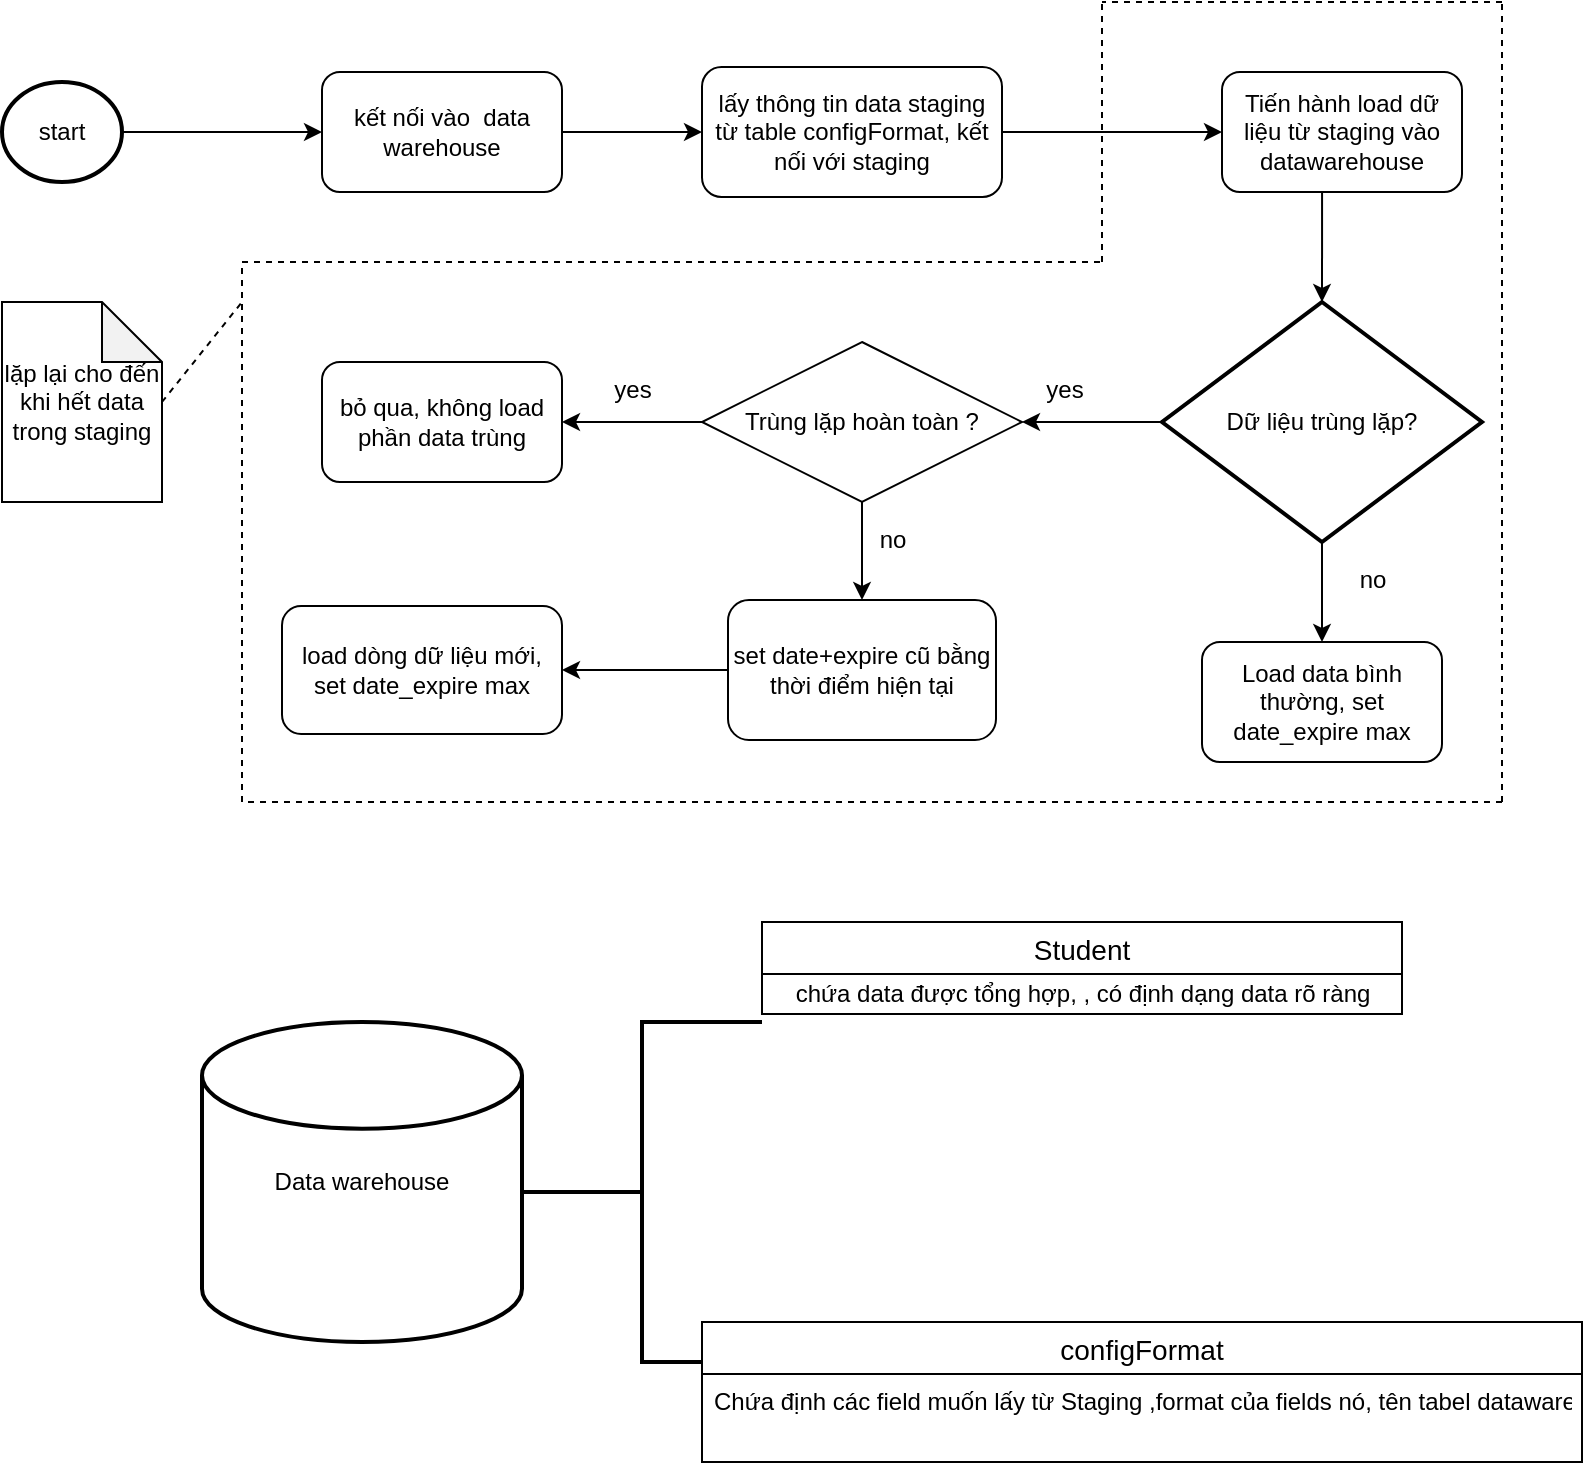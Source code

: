 <mxfile version="13.3.5" type="google"><diagram id="C5RBs43oDa-KdzZeNtuy" name="Page-1"><mxGraphModel dx="868" dy="1570" grid="1" gridSize="10" guides="1" tooltips="1" connect="1" arrows="1" fold="1" page="1" pageScale="1" pageWidth="827" pageHeight="1169" math="0" shadow="0"><root><mxCell id="WIyWlLk6GJQsqaUBKTNV-0"/><mxCell id="WIyWlLk6GJQsqaUBKTNV-1" parent="WIyWlLk6GJQsqaUBKTNV-0"/><mxCell id="iZUQGyQ3kaHZakWlKskg-0" value="start" style="strokeWidth=2;html=1;shape=mxgraph.flowchart.start_2;whiteSpace=wrap;" parent="WIyWlLk6GJQsqaUBKTNV-1" vertex="1"><mxGeometry x="50" y="-70" width="60" height="50" as="geometry"/></mxCell><mxCell id="iZUQGyQ3kaHZakWlKskg-1" value="" style="endArrow=classic;html=1;exitX=1;exitY=0.5;exitDx=0;exitDy=0;exitPerimeter=0;entryX=0;entryY=0.5;entryDx=0;entryDy=0;" parent="WIyWlLk6GJQsqaUBKTNV-1" source="iZUQGyQ3kaHZakWlKskg-0" target="iZUQGyQ3kaHZakWlKskg-2" edge="1"><mxGeometry width="50" height="50" relative="1" as="geometry"><mxPoint x="390" y="140" as="sourcePoint"/><mxPoint x="210" y="-45" as="targetPoint"/></mxGeometry></mxCell><mxCell id="iZUQGyQ3kaHZakWlKskg-2" value="kết nối vào&amp;nbsp; data warehouse" style="rounded=1;whiteSpace=wrap;html=1;" parent="WIyWlLk6GJQsqaUBKTNV-1" vertex="1"><mxGeometry x="210" y="-75" width="120" height="60" as="geometry"/></mxCell><mxCell id="iZUQGyQ3kaHZakWlKskg-3" value="lấy thông tin data staging từ table configFormat, kết nối với staging" style="rounded=1;whiteSpace=wrap;html=1;" parent="WIyWlLk6GJQsqaUBKTNV-1" vertex="1"><mxGeometry x="400" y="-77.5" width="150" height="65" as="geometry"/></mxCell><mxCell id="iZUQGyQ3kaHZakWlKskg-4" value="" style="endArrow=classic;html=1;exitX=1;exitY=0.5;exitDx=0;exitDy=0;entryX=0;entryY=0.5;entryDx=0;entryDy=0;" parent="WIyWlLk6GJQsqaUBKTNV-1" source="iZUQGyQ3kaHZakWlKskg-2" target="iZUQGyQ3kaHZakWlKskg-3" edge="1"><mxGeometry width="50" height="50" relative="1" as="geometry"><mxPoint x="390" y="140" as="sourcePoint"/><mxPoint x="440" y="90" as="targetPoint"/></mxGeometry></mxCell><mxCell id="iZUQGyQ3kaHZakWlKskg-5" value="" style="endArrow=classic;html=1;entryX=0;entryY=0.5;entryDx=0;entryDy=0;exitX=1;exitY=0.5;exitDx=0;exitDy=0;" parent="WIyWlLk6GJQsqaUBKTNV-1" source="iZUQGyQ3kaHZakWlKskg-3" target="iZUQGyQ3kaHZakWlKskg-6" edge="1"><mxGeometry width="50" height="50" relative="1" as="geometry"><mxPoint x="390" y="140" as="sourcePoint"/><mxPoint x="440" y="90" as="targetPoint"/></mxGeometry></mxCell><mxCell id="iZUQGyQ3kaHZakWlKskg-6" value="Tiến hành load dữ liệu từ staging vào datawarehouse" style="rounded=1;whiteSpace=wrap;html=1;" parent="WIyWlLk6GJQsqaUBKTNV-1" vertex="1"><mxGeometry x="660" y="-75" width="120" height="60" as="geometry"/></mxCell><mxCell id="iZUQGyQ3kaHZakWlKskg-9" value="Dữ liệu trùng lặp?" style="strokeWidth=2;html=1;shape=mxgraph.flowchart.decision;whiteSpace=wrap;" parent="WIyWlLk6GJQsqaUBKTNV-1" vertex="1"><mxGeometry x="630" y="40" width="160" height="120" as="geometry"/></mxCell><mxCell id="iZUQGyQ3kaHZakWlKskg-10" value="" style="endArrow=classic;html=1;entryX=0.5;entryY=0;entryDx=0;entryDy=0;entryPerimeter=0;exitX=0.417;exitY=1;exitDx=0;exitDy=0;exitPerimeter=0;" parent="WIyWlLk6GJQsqaUBKTNV-1" source="iZUQGyQ3kaHZakWlKskg-6" target="iZUQGyQ3kaHZakWlKskg-9" edge="1"><mxGeometry width="50" height="50" relative="1" as="geometry"><mxPoint x="390" y="130" as="sourcePoint"/><mxPoint x="440" y="80" as="targetPoint"/></mxGeometry></mxCell><mxCell id="iZUQGyQ3kaHZakWlKskg-11" value="Load data bình thường, set date_expire max" style="rounded=1;whiteSpace=wrap;html=1;" parent="WIyWlLk6GJQsqaUBKTNV-1" vertex="1"><mxGeometry x="650" y="210" width="120" height="60" as="geometry"/></mxCell><mxCell id="iZUQGyQ3kaHZakWlKskg-12" value="bỏ qua, không load phần data trùng" style="rounded=1;whiteSpace=wrap;html=1;" parent="WIyWlLk6GJQsqaUBKTNV-1" vertex="1"><mxGeometry x="210" y="70" width="120" height="60" as="geometry"/></mxCell><mxCell id="iZUQGyQ3kaHZakWlKskg-13" value="Trùng lặp hoàn toàn ?" style="rhombus;whiteSpace=wrap;html=1;" parent="WIyWlLk6GJQsqaUBKTNV-1" vertex="1"><mxGeometry x="400" y="60" width="160" height="80" as="geometry"/></mxCell><mxCell id="iZUQGyQ3kaHZakWlKskg-14" value="" style="endArrow=classic;html=1;entryX=1;entryY=0.5;entryDx=0;entryDy=0;" parent="WIyWlLk6GJQsqaUBKTNV-1" source="iZUQGyQ3kaHZakWlKskg-9" target="iZUQGyQ3kaHZakWlKskg-13" edge="1"><mxGeometry width="50" height="50" relative="1" as="geometry"><mxPoint x="390" y="130" as="sourcePoint"/><mxPoint x="440" y="80" as="targetPoint"/></mxGeometry></mxCell><mxCell id="iZUQGyQ3kaHZakWlKskg-15" value="" style="endArrow=classic;html=1;exitX=0.5;exitY=1;exitDx=0;exitDy=0;exitPerimeter=0;" parent="WIyWlLk6GJQsqaUBKTNV-1" source="iZUQGyQ3kaHZakWlKskg-9" target="iZUQGyQ3kaHZakWlKskg-11" edge="1"><mxGeometry width="50" height="50" relative="1" as="geometry"><mxPoint x="390" y="130" as="sourcePoint"/><mxPoint x="440" y="80" as="targetPoint"/></mxGeometry></mxCell><mxCell id="iZUQGyQ3kaHZakWlKskg-16" value="yes" style="text;html=1;align=center;verticalAlign=middle;resizable=0;points=[];autosize=1;" parent="WIyWlLk6GJQsqaUBKTNV-1" vertex="1"><mxGeometry x="566" y="74" width="30" height="20" as="geometry"/></mxCell><mxCell id="iZUQGyQ3kaHZakWlKskg-17" value="no" style="text;html=1;align=center;verticalAlign=middle;resizable=0;points=[];autosize=1;" parent="WIyWlLk6GJQsqaUBKTNV-1" vertex="1"><mxGeometry x="720" y="169" width="30" height="20" as="geometry"/></mxCell><mxCell id="iZUQGyQ3kaHZakWlKskg-18" value="" style="endArrow=classic;html=1;entryX=1;entryY=0.5;entryDx=0;entryDy=0;exitX=0;exitY=0.5;exitDx=0;exitDy=0;" parent="WIyWlLk6GJQsqaUBKTNV-1" source="iZUQGyQ3kaHZakWlKskg-13" target="iZUQGyQ3kaHZakWlKskg-12" edge="1"><mxGeometry width="50" height="50" relative="1" as="geometry"><mxPoint x="390" y="130" as="sourcePoint"/><mxPoint x="440" y="80" as="targetPoint"/></mxGeometry></mxCell><mxCell id="iZUQGyQ3kaHZakWlKskg-19" value="set date+expire cũ bằng thời điểm hiện tại" style="rounded=1;whiteSpace=wrap;html=1;" parent="WIyWlLk6GJQsqaUBKTNV-1" vertex="1"><mxGeometry x="413" y="189" width="134" height="70" as="geometry"/></mxCell><mxCell id="iZUQGyQ3kaHZakWlKskg-20" value="load dòng dữ liệu mới, set date_expire max" style="rounded=1;whiteSpace=wrap;html=1;" parent="WIyWlLk6GJQsqaUBKTNV-1" vertex="1"><mxGeometry x="190" y="192" width="140" height="64" as="geometry"/></mxCell><mxCell id="iZUQGyQ3kaHZakWlKskg-21" value="" style="endArrow=classic;html=1;entryX=0.5;entryY=0;entryDx=0;entryDy=0;exitX=0.5;exitY=1;exitDx=0;exitDy=0;" parent="WIyWlLk6GJQsqaUBKTNV-1" source="iZUQGyQ3kaHZakWlKskg-13" target="iZUQGyQ3kaHZakWlKskg-19" edge="1"><mxGeometry width="50" height="50" relative="1" as="geometry"><mxPoint x="390" y="130" as="sourcePoint"/><mxPoint x="440" y="80" as="targetPoint"/></mxGeometry></mxCell><mxCell id="iZUQGyQ3kaHZakWlKskg-22" value="" style="endArrow=classic;html=1;exitX=0;exitY=0.5;exitDx=0;exitDy=0;" parent="WIyWlLk6GJQsqaUBKTNV-1" source="iZUQGyQ3kaHZakWlKskg-19" target="iZUQGyQ3kaHZakWlKskg-20" edge="1"><mxGeometry width="50" height="50" relative="1" as="geometry"><mxPoint x="390" y="130" as="sourcePoint"/><mxPoint x="440" y="80" as="targetPoint"/></mxGeometry></mxCell><mxCell id="iZUQGyQ3kaHZakWlKskg-23" value="" style="endArrow=none;dashed=1;html=1;" parent="WIyWlLk6GJQsqaUBKTNV-1" edge="1"><mxGeometry width="50" height="50" relative="1" as="geometry"><mxPoint x="170" y="290" as="sourcePoint"/><mxPoint x="170" y="20" as="targetPoint"/></mxGeometry></mxCell><mxCell id="iZUQGyQ3kaHZakWlKskg-24" value="" style="endArrow=none;dashed=1;html=1;" parent="WIyWlLk6GJQsqaUBKTNV-1" edge="1"><mxGeometry width="50" height="50" relative="1" as="geometry"><mxPoint x="170" y="20" as="sourcePoint"/><mxPoint x="600" y="20" as="targetPoint"/></mxGeometry></mxCell><mxCell id="iZUQGyQ3kaHZakWlKskg-25" value="" style="endArrow=none;dashed=1;html=1;" parent="WIyWlLk6GJQsqaUBKTNV-1" edge="1"><mxGeometry width="50" height="50" relative="1" as="geometry"><mxPoint x="600" y="20" as="sourcePoint"/><mxPoint x="600" y="-110" as="targetPoint"/></mxGeometry></mxCell><mxCell id="iZUQGyQ3kaHZakWlKskg-26" value="" style="endArrow=none;dashed=1;html=1;" parent="WIyWlLk6GJQsqaUBKTNV-1" edge="1"><mxGeometry width="50" height="50" relative="1" as="geometry"><mxPoint x="800" y="-110" as="sourcePoint"/><mxPoint x="600" y="-110" as="targetPoint"/></mxGeometry></mxCell><mxCell id="iZUQGyQ3kaHZakWlKskg-27" value="" style="endArrow=none;dashed=1;html=1;" parent="WIyWlLk6GJQsqaUBKTNV-1" edge="1"><mxGeometry width="50" height="50" relative="1" as="geometry"><mxPoint x="800" y="290" as="sourcePoint"/><mxPoint x="800" y="-110" as="targetPoint"/></mxGeometry></mxCell><mxCell id="iZUQGyQ3kaHZakWlKskg-28" value="" style="endArrow=none;dashed=1;html=1;" parent="WIyWlLk6GJQsqaUBKTNV-1" edge="1"><mxGeometry width="50" height="50" relative="1" as="geometry"><mxPoint x="800" y="290" as="sourcePoint"/><mxPoint x="170" y="290" as="targetPoint"/></mxGeometry></mxCell><mxCell id="iZUQGyQ3kaHZakWlKskg-29" value="lặp lại cho đến khi hết data trong staging" style="shape=note;whiteSpace=wrap;html=1;backgroundOutline=1;darkOpacity=0.05;" parent="WIyWlLk6GJQsqaUBKTNV-1" vertex="1"><mxGeometry x="50" y="40" width="80" height="100" as="geometry"/></mxCell><mxCell id="iZUQGyQ3kaHZakWlKskg-30" value="" style="endArrow=none;dashed=1;html=1;exitX=1;exitY=0.5;exitDx=0;exitDy=0;exitPerimeter=0;" parent="WIyWlLk6GJQsqaUBKTNV-1" source="iZUQGyQ3kaHZakWlKskg-29" edge="1"><mxGeometry width="50" height="50" relative="1" as="geometry"><mxPoint x="200" y="130" as="sourcePoint"/><mxPoint x="170" y="40" as="targetPoint"/></mxGeometry></mxCell><mxCell id="iZUQGyQ3kaHZakWlKskg-31" value="Data warehouse" style="strokeWidth=2;html=1;shape=mxgraph.flowchart.database;whiteSpace=wrap;" parent="WIyWlLk6GJQsqaUBKTNV-1" vertex="1"><mxGeometry x="150" y="400" width="160" height="160" as="geometry"/></mxCell><mxCell id="iZUQGyQ3kaHZakWlKskg-32" value="" style="strokeWidth=2;html=1;shape=mxgraph.flowchart.annotation_2;align=left;labelPosition=right;pointerEvents=1;" parent="WIyWlLk6GJQsqaUBKTNV-1" vertex="1"><mxGeometry x="310" y="400" width="120" height="170" as="geometry"/></mxCell><mxCell id="iZUQGyQ3kaHZakWlKskg-33" value="Student" style="swimlane;fontStyle=0;childLayout=stackLayout;horizontal=1;startSize=26;horizontalStack=0;resizeParent=1;resizeParentMax=0;resizeLast=0;collapsible=1;marginBottom=0;align=center;fontSize=14;" parent="WIyWlLk6GJQsqaUBKTNV-1" vertex="1"><mxGeometry x="430" y="350" width="320" height="46" as="geometry"/></mxCell><mxCell id="iZUQGyQ3kaHZakWlKskg-37" value="chứa data được tổng hợp, , có định dạng data rõ ràng" style="text;html=1;align=center;verticalAlign=middle;resizable=0;points=[];autosize=1;" parent="iZUQGyQ3kaHZakWlKskg-33" vertex="1"><mxGeometry y="26" width="320" height="20" as="geometry"/></mxCell><mxCell id="iZUQGyQ3kaHZakWlKskg-39" value="configFormat" style="swimlane;fontStyle=0;childLayout=stackLayout;horizontal=1;startSize=26;horizontalStack=0;resizeParent=1;resizeParentMax=0;resizeLast=0;collapsible=1;marginBottom=0;align=center;fontSize=14;" parent="WIyWlLk6GJQsqaUBKTNV-1" vertex="1"><mxGeometry x="400" y="550" width="440" height="70" as="geometry"/></mxCell><mxCell id="iZUQGyQ3kaHZakWlKskg-40" value="Chứa định các field muốn lấy từ Staging ,format của fields nó, tên tabel datawarehouse&#10;" style="text;strokeColor=none;fillColor=none;spacingLeft=4;spacingRight=4;overflow=hidden;rotatable=0;points=[[0,0.5],[1,0.5]];portConstraint=eastwest;fontSize=12;" parent="iZUQGyQ3kaHZakWlKskg-39" vertex="1"><mxGeometry y="26" width="440" height="44" as="geometry"/></mxCell><mxCell id="iZUQGyQ3kaHZakWlKskg-44" value="yes" style="text;html=1;align=center;verticalAlign=middle;resizable=0;points=[];autosize=1;" parent="WIyWlLk6GJQsqaUBKTNV-1" vertex="1"><mxGeometry x="350" y="74" width="30" height="20" as="geometry"/></mxCell><mxCell id="iZUQGyQ3kaHZakWlKskg-45" value="no" style="text;html=1;align=center;verticalAlign=middle;resizable=0;points=[];autosize=1;" parent="WIyWlLk6GJQsqaUBKTNV-1" vertex="1"><mxGeometry x="480" y="149" width="30" height="20" as="geometry"/></mxCell></root></mxGraphModel></diagram></mxfile>